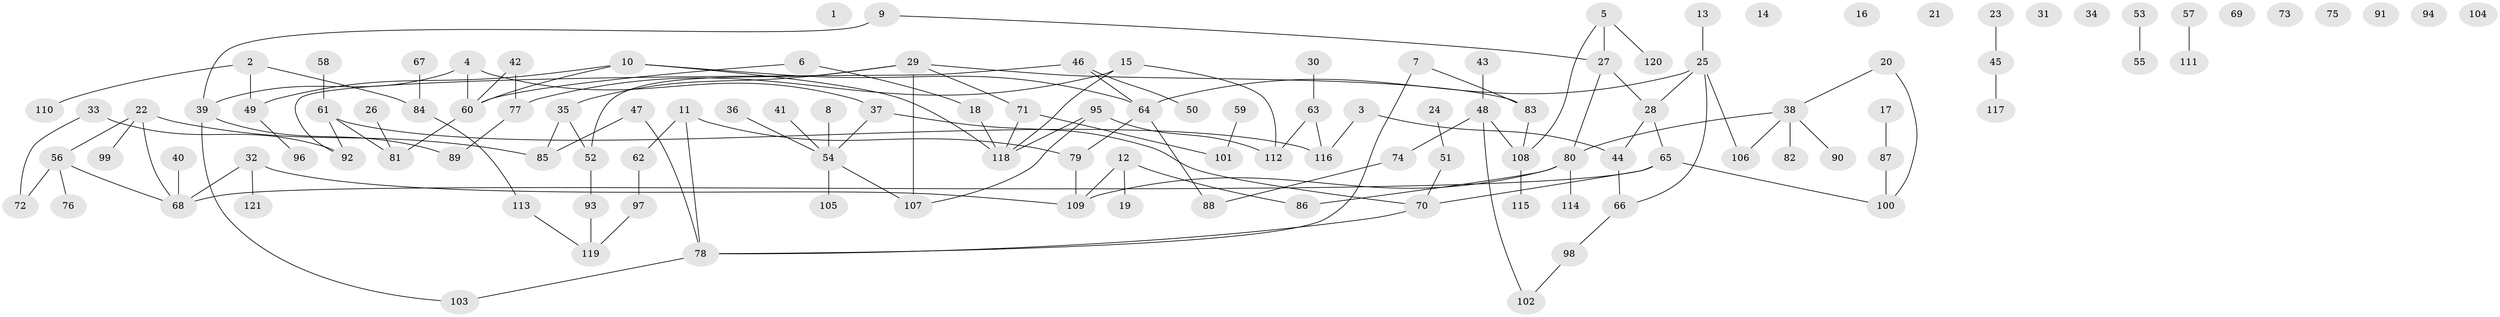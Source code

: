 // coarse degree distribution, {0: 0.16666666666666666, 4: 0.13095238095238096, 2: 0.16666666666666666, 1: 0.27380952380952384, 7: 0.023809523809523808, 3: 0.10714285714285714, 5: 0.09523809523809523, 6: 0.03571428571428571}
// Generated by graph-tools (version 1.1) at 2025/41/03/06/25 10:41:20]
// undirected, 121 vertices, 135 edges
graph export_dot {
graph [start="1"]
  node [color=gray90,style=filled];
  1;
  2;
  3;
  4;
  5;
  6;
  7;
  8;
  9;
  10;
  11;
  12;
  13;
  14;
  15;
  16;
  17;
  18;
  19;
  20;
  21;
  22;
  23;
  24;
  25;
  26;
  27;
  28;
  29;
  30;
  31;
  32;
  33;
  34;
  35;
  36;
  37;
  38;
  39;
  40;
  41;
  42;
  43;
  44;
  45;
  46;
  47;
  48;
  49;
  50;
  51;
  52;
  53;
  54;
  55;
  56;
  57;
  58;
  59;
  60;
  61;
  62;
  63;
  64;
  65;
  66;
  67;
  68;
  69;
  70;
  71;
  72;
  73;
  74;
  75;
  76;
  77;
  78;
  79;
  80;
  81;
  82;
  83;
  84;
  85;
  86;
  87;
  88;
  89;
  90;
  91;
  92;
  93;
  94;
  95;
  96;
  97;
  98;
  99;
  100;
  101;
  102;
  103;
  104;
  105;
  106;
  107;
  108;
  109;
  110;
  111;
  112;
  113;
  114;
  115;
  116;
  117;
  118;
  119;
  120;
  121;
  2 -- 49;
  2 -- 84;
  2 -- 110;
  3 -- 44;
  3 -- 116;
  4 -- 37;
  4 -- 39;
  4 -- 60;
  5 -- 27;
  5 -- 108;
  5 -- 120;
  6 -- 18;
  6 -- 60;
  7 -- 78;
  7 -- 83;
  8 -- 54;
  9 -- 27;
  9 -- 39;
  10 -- 49;
  10 -- 60;
  10 -- 64;
  10 -- 118;
  11 -- 62;
  11 -- 78;
  11 -- 79;
  12 -- 19;
  12 -- 86;
  12 -- 109;
  13 -- 25;
  15 -- 77;
  15 -- 112;
  15 -- 118;
  17 -- 87;
  18 -- 118;
  20 -- 38;
  20 -- 100;
  22 -- 56;
  22 -- 68;
  22 -- 85;
  22 -- 99;
  23 -- 45;
  24 -- 51;
  25 -- 28;
  25 -- 64;
  25 -- 66;
  25 -- 106;
  26 -- 81;
  27 -- 28;
  27 -- 80;
  28 -- 44;
  28 -- 65;
  29 -- 35;
  29 -- 52;
  29 -- 71;
  29 -- 83;
  29 -- 107;
  30 -- 63;
  32 -- 68;
  32 -- 109;
  32 -- 121;
  33 -- 72;
  33 -- 92;
  35 -- 52;
  35 -- 85;
  36 -- 54;
  37 -- 54;
  37 -- 70;
  38 -- 80;
  38 -- 82;
  38 -- 90;
  38 -- 106;
  39 -- 89;
  39 -- 103;
  40 -- 68;
  41 -- 54;
  42 -- 60;
  42 -- 77;
  43 -- 48;
  44 -- 66;
  45 -- 117;
  46 -- 50;
  46 -- 64;
  46 -- 92;
  47 -- 78;
  47 -- 85;
  48 -- 74;
  48 -- 102;
  48 -- 108;
  49 -- 96;
  51 -- 70;
  52 -- 93;
  53 -- 55;
  54 -- 105;
  54 -- 107;
  56 -- 68;
  56 -- 72;
  56 -- 76;
  57 -- 111;
  58 -- 61;
  59 -- 101;
  60 -- 81;
  61 -- 81;
  61 -- 92;
  61 -- 116;
  62 -- 97;
  63 -- 112;
  63 -- 116;
  64 -- 79;
  64 -- 88;
  65 -- 68;
  65 -- 70;
  65 -- 100;
  66 -- 98;
  67 -- 84;
  70 -- 78;
  71 -- 101;
  71 -- 118;
  74 -- 88;
  77 -- 89;
  78 -- 103;
  79 -- 109;
  80 -- 86;
  80 -- 109;
  80 -- 114;
  83 -- 108;
  84 -- 113;
  87 -- 100;
  93 -- 119;
  95 -- 107;
  95 -- 112;
  95 -- 118;
  97 -- 119;
  98 -- 102;
  108 -- 115;
  113 -- 119;
}
